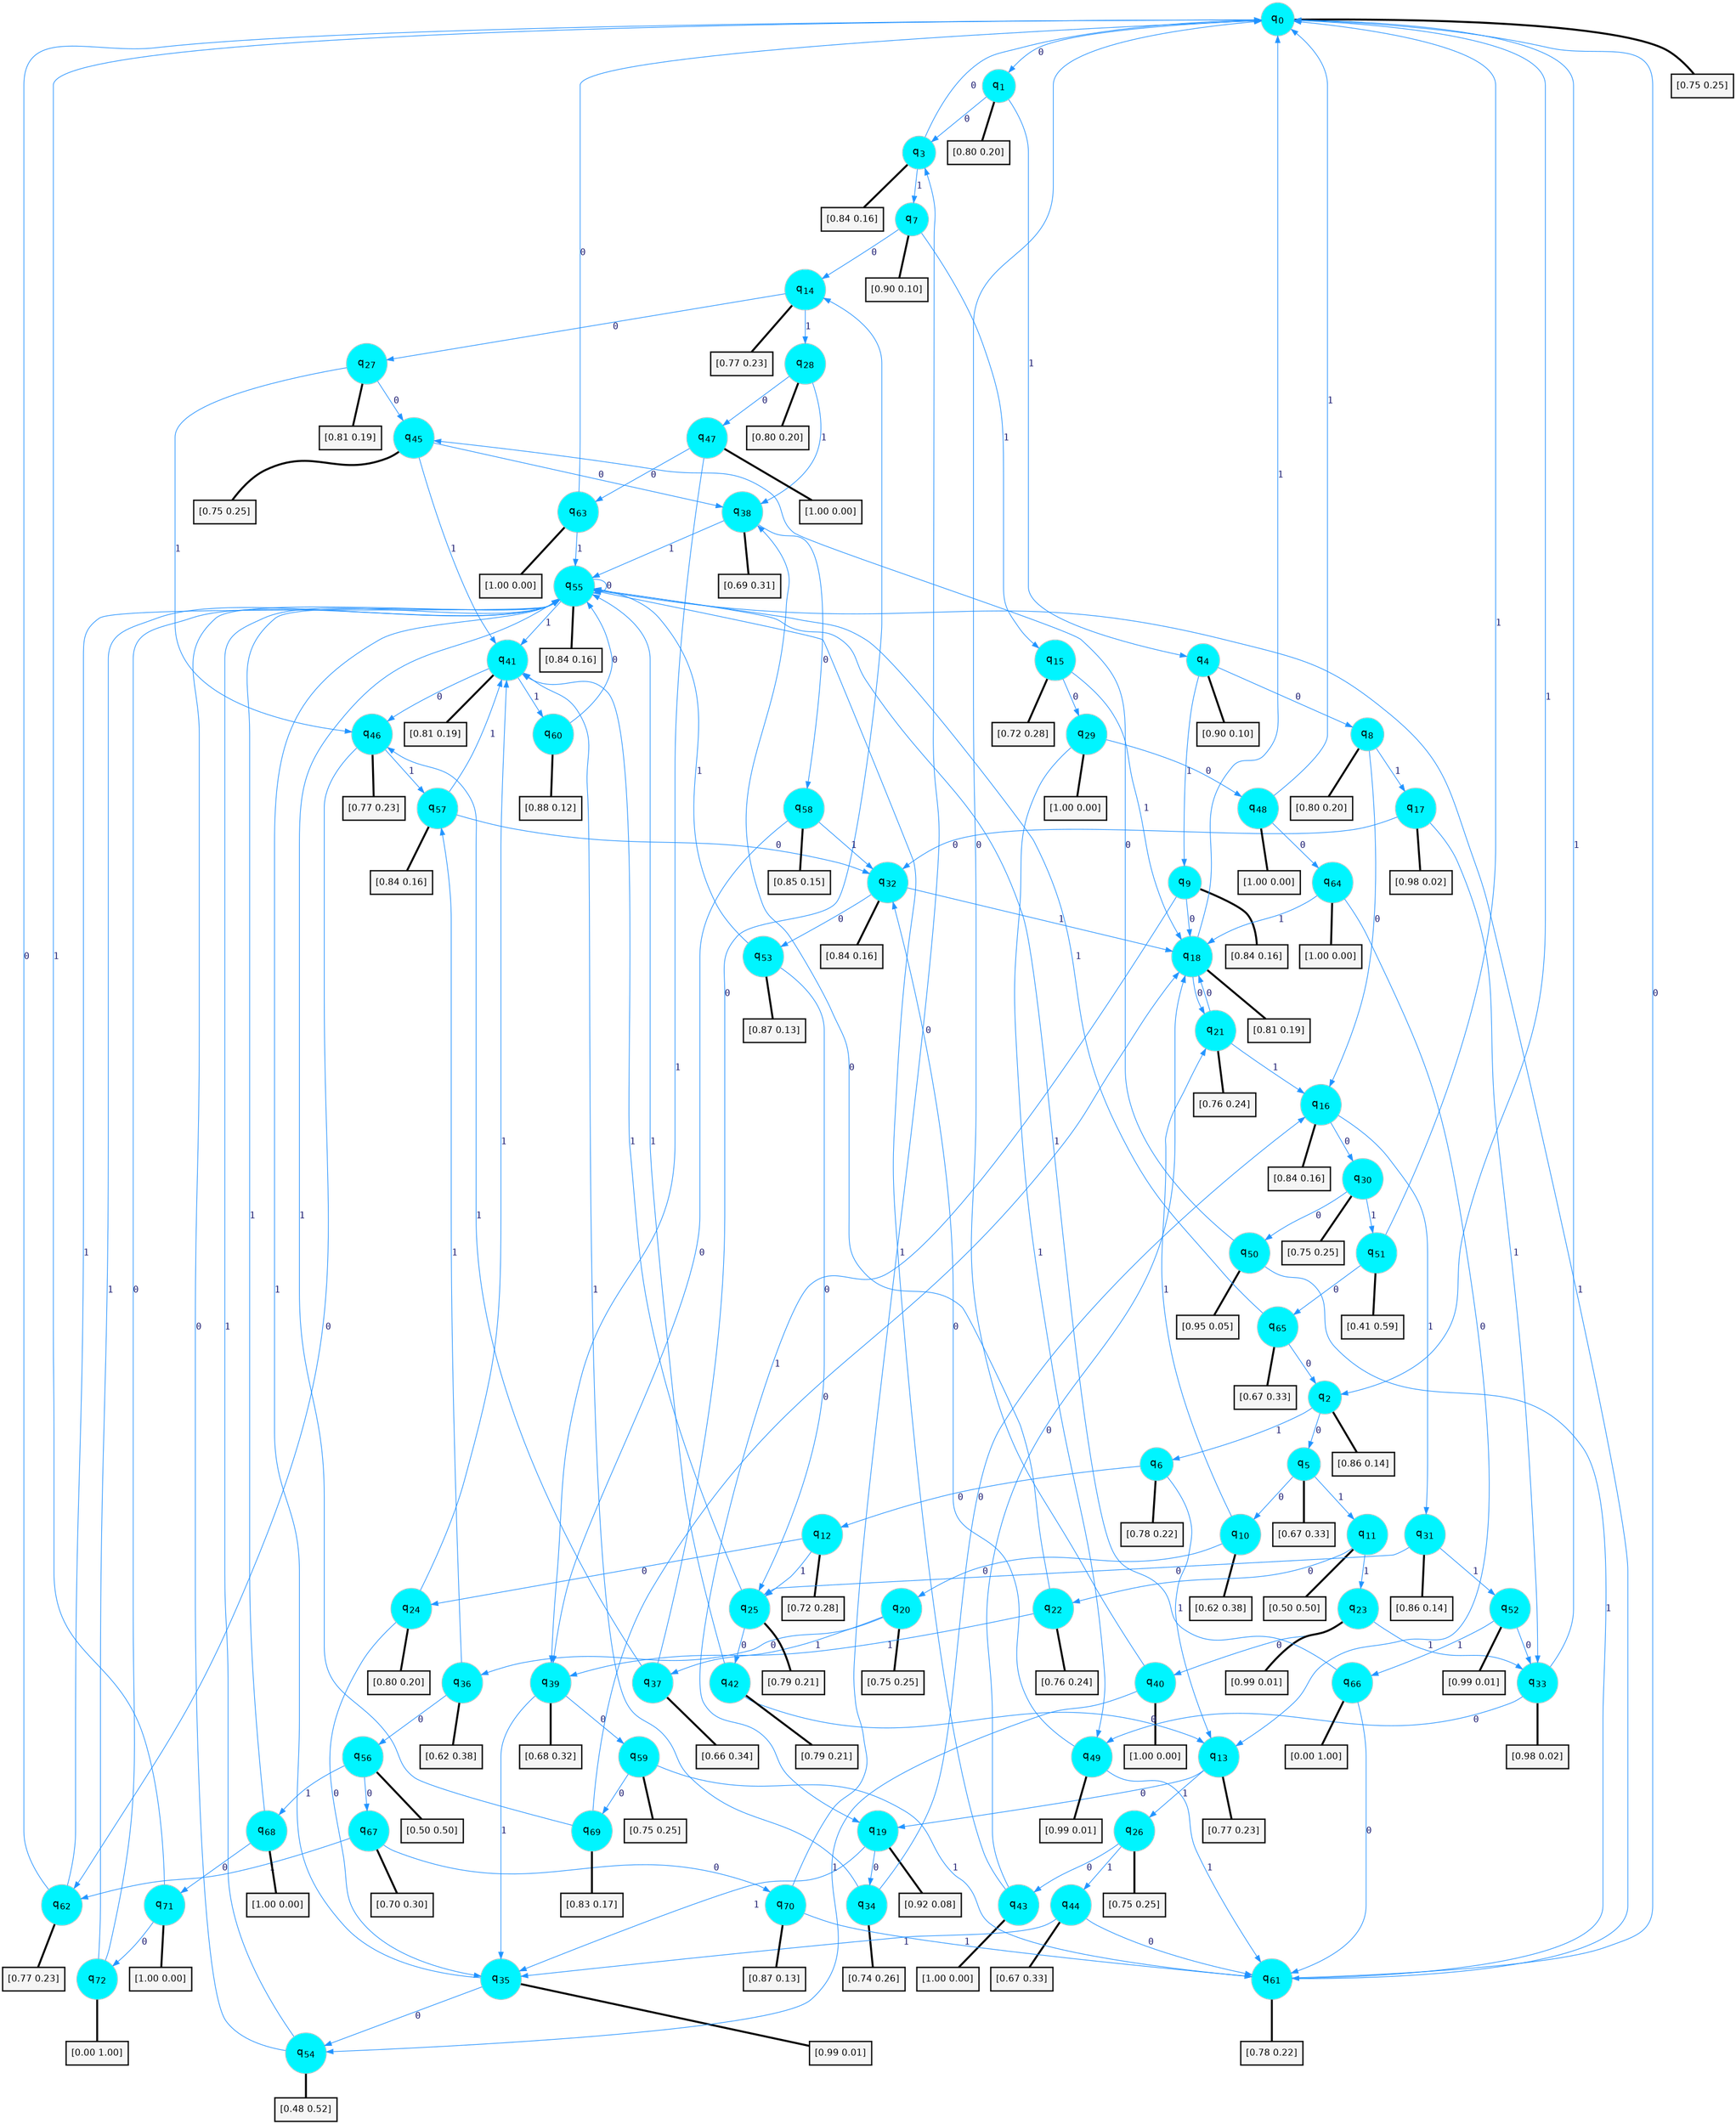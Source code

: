 digraph G {
graph [
bgcolor=transparent, dpi=300, rankdir=TD, size="40,25"];
node [
color=gray, fillcolor=turquoise1, fontcolor=black, fontname=Helvetica, fontsize=16, fontweight=bold, shape=circle, style=filled];
edge [
arrowsize=1, color=dodgerblue1, fontcolor=midnightblue, fontname=courier, fontweight=bold, penwidth=1, style=solid, weight=20];
0[label=<q<SUB>0</SUB>>];
1[label=<q<SUB>1</SUB>>];
2[label=<q<SUB>2</SUB>>];
3[label=<q<SUB>3</SUB>>];
4[label=<q<SUB>4</SUB>>];
5[label=<q<SUB>5</SUB>>];
6[label=<q<SUB>6</SUB>>];
7[label=<q<SUB>7</SUB>>];
8[label=<q<SUB>8</SUB>>];
9[label=<q<SUB>9</SUB>>];
10[label=<q<SUB>10</SUB>>];
11[label=<q<SUB>11</SUB>>];
12[label=<q<SUB>12</SUB>>];
13[label=<q<SUB>13</SUB>>];
14[label=<q<SUB>14</SUB>>];
15[label=<q<SUB>15</SUB>>];
16[label=<q<SUB>16</SUB>>];
17[label=<q<SUB>17</SUB>>];
18[label=<q<SUB>18</SUB>>];
19[label=<q<SUB>19</SUB>>];
20[label=<q<SUB>20</SUB>>];
21[label=<q<SUB>21</SUB>>];
22[label=<q<SUB>22</SUB>>];
23[label=<q<SUB>23</SUB>>];
24[label=<q<SUB>24</SUB>>];
25[label=<q<SUB>25</SUB>>];
26[label=<q<SUB>26</SUB>>];
27[label=<q<SUB>27</SUB>>];
28[label=<q<SUB>28</SUB>>];
29[label=<q<SUB>29</SUB>>];
30[label=<q<SUB>30</SUB>>];
31[label=<q<SUB>31</SUB>>];
32[label=<q<SUB>32</SUB>>];
33[label=<q<SUB>33</SUB>>];
34[label=<q<SUB>34</SUB>>];
35[label=<q<SUB>35</SUB>>];
36[label=<q<SUB>36</SUB>>];
37[label=<q<SUB>37</SUB>>];
38[label=<q<SUB>38</SUB>>];
39[label=<q<SUB>39</SUB>>];
40[label=<q<SUB>40</SUB>>];
41[label=<q<SUB>41</SUB>>];
42[label=<q<SUB>42</SUB>>];
43[label=<q<SUB>43</SUB>>];
44[label=<q<SUB>44</SUB>>];
45[label=<q<SUB>45</SUB>>];
46[label=<q<SUB>46</SUB>>];
47[label=<q<SUB>47</SUB>>];
48[label=<q<SUB>48</SUB>>];
49[label=<q<SUB>49</SUB>>];
50[label=<q<SUB>50</SUB>>];
51[label=<q<SUB>51</SUB>>];
52[label=<q<SUB>52</SUB>>];
53[label=<q<SUB>53</SUB>>];
54[label=<q<SUB>54</SUB>>];
55[label=<q<SUB>55</SUB>>];
56[label=<q<SUB>56</SUB>>];
57[label=<q<SUB>57</SUB>>];
58[label=<q<SUB>58</SUB>>];
59[label=<q<SUB>59</SUB>>];
60[label=<q<SUB>60</SUB>>];
61[label=<q<SUB>61</SUB>>];
62[label=<q<SUB>62</SUB>>];
63[label=<q<SUB>63</SUB>>];
64[label=<q<SUB>64</SUB>>];
65[label=<q<SUB>65</SUB>>];
66[label=<q<SUB>66</SUB>>];
67[label=<q<SUB>67</SUB>>];
68[label=<q<SUB>68</SUB>>];
69[label=<q<SUB>69</SUB>>];
70[label=<q<SUB>70</SUB>>];
71[label=<q<SUB>71</SUB>>];
72[label=<q<SUB>72</SUB>>];
73[label="[0.75 0.25]", shape=box,fontcolor=black, fontname=Helvetica, fontsize=14, penwidth=2, fillcolor=whitesmoke,color=black];
74[label="[0.80 0.20]", shape=box,fontcolor=black, fontname=Helvetica, fontsize=14, penwidth=2, fillcolor=whitesmoke,color=black];
75[label="[0.86 0.14]", shape=box,fontcolor=black, fontname=Helvetica, fontsize=14, penwidth=2, fillcolor=whitesmoke,color=black];
76[label="[0.84 0.16]", shape=box,fontcolor=black, fontname=Helvetica, fontsize=14, penwidth=2, fillcolor=whitesmoke,color=black];
77[label="[0.90 0.10]", shape=box,fontcolor=black, fontname=Helvetica, fontsize=14, penwidth=2, fillcolor=whitesmoke,color=black];
78[label="[0.67 0.33]", shape=box,fontcolor=black, fontname=Helvetica, fontsize=14, penwidth=2, fillcolor=whitesmoke,color=black];
79[label="[0.78 0.22]", shape=box,fontcolor=black, fontname=Helvetica, fontsize=14, penwidth=2, fillcolor=whitesmoke,color=black];
80[label="[0.90 0.10]", shape=box,fontcolor=black, fontname=Helvetica, fontsize=14, penwidth=2, fillcolor=whitesmoke,color=black];
81[label="[0.80 0.20]", shape=box,fontcolor=black, fontname=Helvetica, fontsize=14, penwidth=2, fillcolor=whitesmoke,color=black];
82[label="[0.84 0.16]", shape=box,fontcolor=black, fontname=Helvetica, fontsize=14, penwidth=2, fillcolor=whitesmoke,color=black];
83[label="[0.62 0.38]", shape=box,fontcolor=black, fontname=Helvetica, fontsize=14, penwidth=2, fillcolor=whitesmoke,color=black];
84[label="[0.50 0.50]", shape=box,fontcolor=black, fontname=Helvetica, fontsize=14, penwidth=2, fillcolor=whitesmoke,color=black];
85[label="[0.72 0.28]", shape=box,fontcolor=black, fontname=Helvetica, fontsize=14, penwidth=2, fillcolor=whitesmoke,color=black];
86[label="[0.77 0.23]", shape=box,fontcolor=black, fontname=Helvetica, fontsize=14, penwidth=2, fillcolor=whitesmoke,color=black];
87[label="[0.77 0.23]", shape=box,fontcolor=black, fontname=Helvetica, fontsize=14, penwidth=2, fillcolor=whitesmoke,color=black];
88[label="[0.72 0.28]", shape=box,fontcolor=black, fontname=Helvetica, fontsize=14, penwidth=2, fillcolor=whitesmoke,color=black];
89[label="[0.84 0.16]", shape=box,fontcolor=black, fontname=Helvetica, fontsize=14, penwidth=2, fillcolor=whitesmoke,color=black];
90[label="[0.98 0.02]", shape=box,fontcolor=black, fontname=Helvetica, fontsize=14, penwidth=2, fillcolor=whitesmoke,color=black];
91[label="[0.81 0.19]", shape=box,fontcolor=black, fontname=Helvetica, fontsize=14, penwidth=2, fillcolor=whitesmoke,color=black];
92[label="[0.92 0.08]", shape=box,fontcolor=black, fontname=Helvetica, fontsize=14, penwidth=2, fillcolor=whitesmoke,color=black];
93[label="[0.75 0.25]", shape=box,fontcolor=black, fontname=Helvetica, fontsize=14, penwidth=2, fillcolor=whitesmoke,color=black];
94[label="[0.76 0.24]", shape=box,fontcolor=black, fontname=Helvetica, fontsize=14, penwidth=2, fillcolor=whitesmoke,color=black];
95[label="[0.76 0.24]", shape=box,fontcolor=black, fontname=Helvetica, fontsize=14, penwidth=2, fillcolor=whitesmoke,color=black];
96[label="[0.99 0.01]", shape=box,fontcolor=black, fontname=Helvetica, fontsize=14, penwidth=2, fillcolor=whitesmoke,color=black];
97[label="[0.80 0.20]", shape=box,fontcolor=black, fontname=Helvetica, fontsize=14, penwidth=2, fillcolor=whitesmoke,color=black];
98[label="[0.79 0.21]", shape=box,fontcolor=black, fontname=Helvetica, fontsize=14, penwidth=2, fillcolor=whitesmoke,color=black];
99[label="[0.75 0.25]", shape=box,fontcolor=black, fontname=Helvetica, fontsize=14, penwidth=2, fillcolor=whitesmoke,color=black];
100[label="[0.81 0.19]", shape=box,fontcolor=black, fontname=Helvetica, fontsize=14, penwidth=2, fillcolor=whitesmoke,color=black];
101[label="[0.80 0.20]", shape=box,fontcolor=black, fontname=Helvetica, fontsize=14, penwidth=2, fillcolor=whitesmoke,color=black];
102[label="[1.00 0.00]", shape=box,fontcolor=black, fontname=Helvetica, fontsize=14, penwidth=2, fillcolor=whitesmoke,color=black];
103[label="[0.75 0.25]", shape=box,fontcolor=black, fontname=Helvetica, fontsize=14, penwidth=2, fillcolor=whitesmoke,color=black];
104[label="[0.86 0.14]", shape=box,fontcolor=black, fontname=Helvetica, fontsize=14, penwidth=2, fillcolor=whitesmoke,color=black];
105[label="[0.84 0.16]", shape=box,fontcolor=black, fontname=Helvetica, fontsize=14, penwidth=2, fillcolor=whitesmoke,color=black];
106[label="[0.98 0.02]", shape=box,fontcolor=black, fontname=Helvetica, fontsize=14, penwidth=2, fillcolor=whitesmoke,color=black];
107[label="[0.74 0.26]", shape=box,fontcolor=black, fontname=Helvetica, fontsize=14, penwidth=2, fillcolor=whitesmoke,color=black];
108[label="[0.99 0.01]", shape=box,fontcolor=black, fontname=Helvetica, fontsize=14, penwidth=2, fillcolor=whitesmoke,color=black];
109[label="[0.62 0.38]", shape=box,fontcolor=black, fontname=Helvetica, fontsize=14, penwidth=2, fillcolor=whitesmoke,color=black];
110[label="[0.66 0.34]", shape=box,fontcolor=black, fontname=Helvetica, fontsize=14, penwidth=2, fillcolor=whitesmoke,color=black];
111[label="[0.69 0.31]", shape=box,fontcolor=black, fontname=Helvetica, fontsize=14, penwidth=2, fillcolor=whitesmoke,color=black];
112[label="[0.68 0.32]", shape=box,fontcolor=black, fontname=Helvetica, fontsize=14, penwidth=2, fillcolor=whitesmoke,color=black];
113[label="[1.00 0.00]", shape=box,fontcolor=black, fontname=Helvetica, fontsize=14, penwidth=2, fillcolor=whitesmoke,color=black];
114[label="[0.81 0.19]", shape=box,fontcolor=black, fontname=Helvetica, fontsize=14, penwidth=2, fillcolor=whitesmoke,color=black];
115[label="[0.79 0.21]", shape=box,fontcolor=black, fontname=Helvetica, fontsize=14, penwidth=2, fillcolor=whitesmoke,color=black];
116[label="[1.00 0.00]", shape=box,fontcolor=black, fontname=Helvetica, fontsize=14, penwidth=2, fillcolor=whitesmoke,color=black];
117[label="[0.67 0.33]", shape=box,fontcolor=black, fontname=Helvetica, fontsize=14, penwidth=2, fillcolor=whitesmoke,color=black];
118[label="[0.75 0.25]", shape=box,fontcolor=black, fontname=Helvetica, fontsize=14, penwidth=2, fillcolor=whitesmoke,color=black];
119[label="[0.77 0.23]", shape=box,fontcolor=black, fontname=Helvetica, fontsize=14, penwidth=2, fillcolor=whitesmoke,color=black];
120[label="[1.00 0.00]", shape=box,fontcolor=black, fontname=Helvetica, fontsize=14, penwidth=2, fillcolor=whitesmoke,color=black];
121[label="[1.00 0.00]", shape=box,fontcolor=black, fontname=Helvetica, fontsize=14, penwidth=2, fillcolor=whitesmoke,color=black];
122[label="[0.99 0.01]", shape=box,fontcolor=black, fontname=Helvetica, fontsize=14, penwidth=2, fillcolor=whitesmoke,color=black];
123[label="[0.95 0.05]", shape=box,fontcolor=black, fontname=Helvetica, fontsize=14, penwidth=2, fillcolor=whitesmoke,color=black];
124[label="[0.41 0.59]", shape=box,fontcolor=black, fontname=Helvetica, fontsize=14, penwidth=2, fillcolor=whitesmoke,color=black];
125[label="[0.99 0.01]", shape=box,fontcolor=black, fontname=Helvetica, fontsize=14, penwidth=2, fillcolor=whitesmoke,color=black];
126[label="[0.87 0.13]", shape=box,fontcolor=black, fontname=Helvetica, fontsize=14, penwidth=2, fillcolor=whitesmoke,color=black];
127[label="[0.48 0.52]", shape=box,fontcolor=black, fontname=Helvetica, fontsize=14, penwidth=2, fillcolor=whitesmoke,color=black];
128[label="[0.84 0.16]", shape=box,fontcolor=black, fontname=Helvetica, fontsize=14, penwidth=2, fillcolor=whitesmoke,color=black];
129[label="[0.50 0.50]", shape=box,fontcolor=black, fontname=Helvetica, fontsize=14, penwidth=2, fillcolor=whitesmoke,color=black];
130[label="[0.84 0.16]", shape=box,fontcolor=black, fontname=Helvetica, fontsize=14, penwidth=2, fillcolor=whitesmoke,color=black];
131[label="[0.85 0.15]", shape=box,fontcolor=black, fontname=Helvetica, fontsize=14, penwidth=2, fillcolor=whitesmoke,color=black];
132[label="[0.75 0.25]", shape=box,fontcolor=black, fontname=Helvetica, fontsize=14, penwidth=2, fillcolor=whitesmoke,color=black];
133[label="[0.88 0.12]", shape=box,fontcolor=black, fontname=Helvetica, fontsize=14, penwidth=2, fillcolor=whitesmoke,color=black];
134[label="[0.78 0.22]", shape=box,fontcolor=black, fontname=Helvetica, fontsize=14, penwidth=2, fillcolor=whitesmoke,color=black];
135[label="[0.77 0.23]", shape=box,fontcolor=black, fontname=Helvetica, fontsize=14, penwidth=2, fillcolor=whitesmoke,color=black];
136[label="[1.00 0.00]", shape=box,fontcolor=black, fontname=Helvetica, fontsize=14, penwidth=2, fillcolor=whitesmoke,color=black];
137[label="[1.00 0.00]", shape=box,fontcolor=black, fontname=Helvetica, fontsize=14, penwidth=2, fillcolor=whitesmoke,color=black];
138[label="[0.67 0.33]", shape=box,fontcolor=black, fontname=Helvetica, fontsize=14, penwidth=2, fillcolor=whitesmoke,color=black];
139[label="[0.00 1.00]", shape=box,fontcolor=black, fontname=Helvetica, fontsize=14, penwidth=2, fillcolor=whitesmoke,color=black];
140[label="[0.70 0.30]", shape=box,fontcolor=black, fontname=Helvetica, fontsize=14, penwidth=2, fillcolor=whitesmoke,color=black];
141[label="[1.00 0.00]", shape=box,fontcolor=black, fontname=Helvetica, fontsize=14, penwidth=2, fillcolor=whitesmoke,color=black];
142[label="[0.83 0.17]", shape=box,fontcolor=black, fontname=Helvetica, fontsize=14, penwidth=2, fillcolor=whitesmoke,color=black];
143[label="[0.87 0.13]", shape=box,fontcolor=black, fontname=Helvetica, fontsize=14, penwidth=2, fillcolor=whitesmoke,color=black];
144[label="[1.00 0.00]", shape=box,fontcolor=black, fontname=Helvetica, fontsize=14, penwidth=2, fillcolor=whitesmoke,color=black];
145[label="[0.00 1.00]", shape=box,fontcolor=black, fontname=Helvetica, fontsize=14, penwidth=2, fillcolor=whitesmoke,color=black];
0->1 [label=0];
0->2 [label=1];
0->73 [arrowhead=none, penwidth=3,color=black];
1->3 [label=0];
1->4 [label=1];
1->74 [arrowhead=none, penwidth=3,color=black];
2->5 [label=0];
2->6 [label=1];
2->75 [arrowhead=none, penwidth=3,color=black];
3->0 [label=0];
3->7 [label=1];
3->76 [arrowhead=none, penwidth=3,color=black];
4->8 [label=0];
4->9 [label=1];
4->77 [arrowhead=none, penwidth=3,color=black];
5->10 [label=0];
5->11 [label=1];
5->78 [arrowhead=none, penwidth=3,color=black];
6->12 [label=0];
6->13 [label=1];
6->79 [arrowhead=none, penwidth=3,color=black];
7->14 [label=0];
7->15 [label=1];
7->80 [arrowhead=none, penwidth=3,color=black];
8->16 [label=0];
8->17 [label=1];
8->81 [arrowhead=none, penwidth=3,color=black];
9->18 [label=0];
9->19 [label=1];
9->82 [arrowhead=none, penwidth=3,color=black];
10->20 [label=0];
10->21 [label=1];
10->83 [arrowhead=none, penwidth=3,color=black];
11->22 [label=0];
11->23 [label=1];
11->84 [arrowhead=none, penwidth=3,color=black];
12->24 [label=0];
12->25 [label=1];
12->85 [arrowhead=none, penwidth=3,color=black];
13->19 [label=0];
13->26 [label=1];
13->86 [arrowhead=none, penwidth=3,color=black];
14->27 [label=0];
14->28 [label=1];
14->87 [arrowhead=none, penwidth=3,color=black];
15->29 [label=0];
15->18 [label=1];
15->88 [arrowhead=none, penwidth=3,color=black];
16->30 [label=0];
16->31 [label=1];
16->89 [arrowhead=none, penwidth=3,color=black];
17->32 [label=0];
17->33 [label=1];
17->90 [arrowhead=none, penwidth=3,color=black];
18->21 [label=0];
18->0 [label=1];
18->91 [arrowhead=none, penwidth=3,color=black];
19->34 [label=0];
19->35 [label=1];
19->92 [arrowhead=none, penwidth=3,color=black];
20->36 [label=0];
20->37 [label=1];
20->93 [arrowhead=none, penwidth=3,color=black];
21->18 [label=0];
21->16 [label=1];
21->94 [arrowhead=none, penwidth=3,color=black];
22->38 [label=0];
22->39 [label=1];
22->95 [arrowhead=none, penwidth=3,color=black];
23->40 [label=0];
23->33 [label=1];
23->96 [arrowhead=none, penwidth=3,color=black];
24->35 [label=0];
24->41 [label=1];
24->97 [arrowhead=none, penwidth=3,color=black];
25->42 [label=0];
25->41 [label=1];
25->98 [arrowhead=none, penwidth=3,color=black];
26->43 [label=0];
26->44 [label=1];
26->99 [arrowhead=none, penwidth=3,color=black];
27->45 [label=0];
27->46 [label=1];
27->100 [arrowhead=none, penwidth=3,color=black];
28->47 [label=0];
28->38 [label=1];
28->101 [arrowhead=none, penwidth=3,color=black];
29->48 [label=0];
29->49 [label=1];
29->102 [arrowhead=none, penwidth=3,color=black];
30->50 [label=0];
30->51 [label=1];
30->103 [arrowhead=none, penwidth=3,color=black];
31->25 [label=0];
31->52 [label=1];
31->104 [arrowhead=none, penwidth=3,color=black];
32->53 [label=0];
32->18 [label=1];
32->105 [arrowhead=none, penwidth=3,color=black];
33->49 [label=0];
33->0 [label=1];
33->106 [arrowhead=none, penwidth=3,color=black];
34->16 [label=0];
34->41 [label=1];
34->107 [arrowhead=none, penwidth=3,color=black];
35->54 [label=0];
35->55 [label=1];
35->108 [arrowhead=none, penwidth=3,color=black];
36->56 [label=0];
36->57 [label=1];
36->109 [arrowhead=none, penwidth=3,color=black];
37->14 [label=0];
37->46 [label=1];
37->110 [arrowhead=none, penwidth=3,color=black];
38->58 [label=0];
38->55 [label=1];
38->111 [arrowhead=none, penwidth=3,color=black];
39->59 [label=0];
39->35 [label=1];
39->112 [arrowhead=none, penwidth=3,color=black];
40->0 [label=0];
40->54 [label=1];
40->113 [arrowhead=none, penwidth=3,color=black];
41->46 [label=0];
41->60 [label=1];
41->114 [arrowhead=none, penwidth=3,color=black];
42->13 [label=0];
42->55 [label=1];
42->115 [arrowhead=none, penwidth=3,color=black];
43->18 [label=0];
43->55 [label=1];
43->116 [arrowhead=none, penwidth=3,color=black];
44->61 [label=0];
44->35 [label=1];
44->117 [arrowhead=none, penwidth=3,color=black];
45->38 [label=0];
45->41 [label=1];
45->118 [arrowhead=none, penwidth=3,color=black];
46->62 [label=0];
46->57 [label=1];
46->119 [arrowhead=none, penwidth=3,color=black];
47->63 [label=0];
47->39 [label=1];
47->120 [arrowhead=none, penwidth=3,color=black];
48->64 [label=0];
48->0 [label=1];
48->121 [arrowhead=none, penwidth=3,color=black];
49->32 [label=0];
49->61 [label=1];
49->122 [arrowhead=none, penwidth=3,color=black];
50->45 [label=0];
50->61 [label=1];
50->123 [arrowhead=none, penwidth=3,color=black];
51->65 [label=0];
51->0 [label=1];
51->124 [arrowhead=none, penwidth=3,color=black];
52->33 [label=0];
52->66 [label=1];
52->125 [arrowhead=none, penwidth=3,color=black];
53->25 [label=0];
53->55 [label=1];
53->126 [arrowhead=none, penwidth=3,color=black];
54->55 [label=0];
54->55 [label=1];
54->127 [arrowhead=none, penwidth=3,color=black];
55->55 [label=0];
55->41 [label=1];
55->128 [arrowhead=none, penwidth=3,color=black];
56->67 [label=0];
56->68 [label=1];
56->129 [arrowhead=none, penwidth=3,color=black];
57->32 [label=0];
57->41 [label=1];
57->130 [arrowhead=none, penwidth=3,color=black];
58->39 [label=0];
58->32 [label=1];
58->131 [arrowhead=none, penwidth=3,color=black];
59->69 [label=0];
59->61 [label=1];
59->132 [arrowhead=none, penwidth=3,color=black];
60->55 [label=0];
60->133 [arrowhead=none, penwidth=3,color=black];
61->0 [label=0];
61->55 [label=1];
61->134 [arrowhead=none, penwidth=3,color=black];
62->0 [label=0];
62->55 [label=1];
62->135 [arrowhead=none, penwidth=3,color=black];
63->0 [label=0];
63->55 [label=1];
63->136 [arrowhead=none, penwidth=3,color=black];
64->13 [label=0];
64->18 [label=1];
64->137 [arrowhead=none, penwidth=3,color=black];
65->2 [label=0];
65->55 [label=1];
65->138 [arrowhead=none, penwidth=3,color=black];
66->61 [label=0];
66->55 [label=1];
66->139 [arrowhead=none, penwidth=3,color=black];
67->70 [label=0];
67->62 [label=1];
67->140 [arrowhead=none, penwidth=3,color=black];
68->71 [label=0];
68->55 [label=1];
68->141 [arrowhead=none, penwidth=3,color=black];
69->18 [label=0];
69->55 [label=1];
69->142 [arrowhead=none, penwidth=3,color=black];
70->3 [label=0];
70->61 [label=1];
70->143 [arrowhead=none, penwidth=3,color=black];
71->72 [label=0];
71->0 [label=1];
71->144 [arrowhead=none, penwidth=3,color=black];
72->55 [label=0];
72->55 [label=1];
72->145 [arrowhead=none, penwidth=3,color=black];
}
